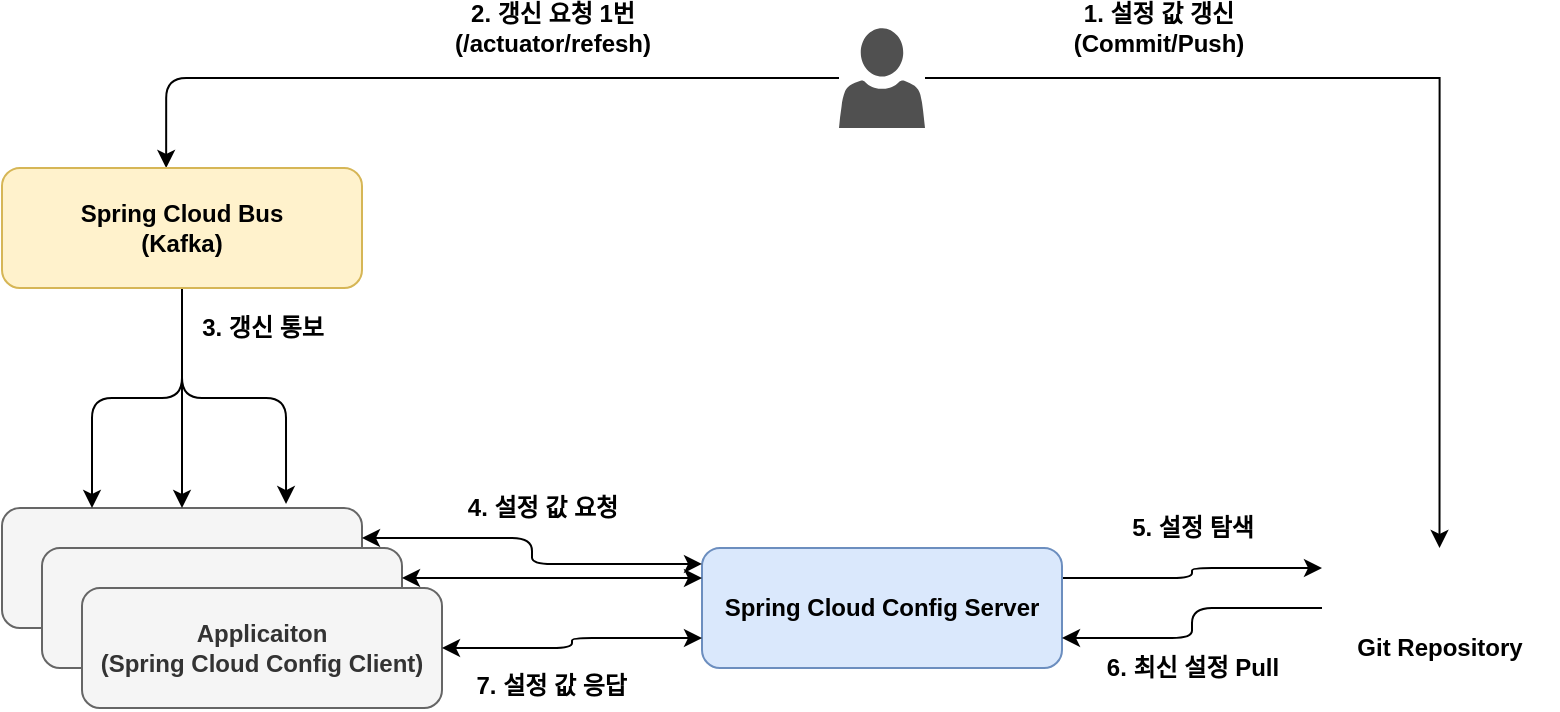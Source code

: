 <mxfile version="14.9.2" type="github">
  <diagram id="z3gh77jGO4xXiB-XP6Hk" name="Page-1">
    <mxGraphModel dx="1287" dy="752" grid="1" gridSize="10" guides="1" tooltips="1" connect="1" arrows="1" fold="1" page="1" pageScale="1" pageWidth="827" pageHeight="1169" math="0" shadow="0">
      <root>
        <mxCell id="0" />
        <mxCell id="1" parent="0" />
        <mxCell id="Uy4Gkt37UgxNFPt20YPH-7" value="" style="group" vertex="1" connectable="0" parent="1">
          <mxGeometry x="-60" y="110" width="777.52" height="340" as="geometry" />
        </mxCell>
        <mxCell id="ENWBabSdbnt1WeymbpNv-3" value="" style="group" parent="Uy4Gkt37UgxNFPt20YPH-7" vertex="1" connectable="0">
          <mxGeometry x="660" y="260" width="117.52" height="60" as="geometry" />
        </mxCell>
        <mxCell id="ENWBabSdbnt1WeymbpNv-1" value="" style="shape=image;imageAspect=0;aspect=fixed;verticalLabelPosition=bottom;verticalAlign=top;image=https://git-scm.com/images/logos/2color-lightbg@2x.png;" parent="ENWBabSdbnt1WeymbpNv-3" vertex="1">
          <mxGeometry width="117.52" height="40" as="geometry" />
        </mxCell>
        <mxCell id="ENWBabSdbnt1WeymbpNv-2" value="&lt;b&gt;Git Repository&lt;/b&gt;" style="text;html=1;strokeColor=none;fillColor=none;align=center;verticalAlign=middle;whiteSpace=wrap;rounded=0;" parent="ENWBabSdbnt1WeymbpNv-3" vertex="1">
          <mxGeometry x="13.76" y="40" width="90" height="20" as="geometry" />
        </mxCell>
        <mxCell id="ENWBabSdbnt1WeymbpNv-18" style="edgeStyle=orthogonalEdgeStyle;rounded=0;orthogonalLoop=1;jettySize=auto;html=1;entryX=0.5;entryY=0;entryDx=0;entryDy=0;" parent="Uy4Gkt37UgxNFPt20YPH-7" source="ENWBabSdbnt1WeymbpNv-5" target="ENWBabSdbnt1WeymbpNv-1" edge="1">
          <mxGeometry as="geometry" />
        </mxCell>
        <mxCell id="ENWBabSdbnt1WeymbpNv-23" value="&lt;b&gt;&lt;font style=&quot;font-size: 12px&quot;&gt;1. 설정 값 갱신&lt;br&gt;(Commit/Push)&lt;/font&gt;&lt;/b&gt;" style="edgeLabel;html=1;align=center;verticalAlign=middle;resizable=0;points=[];" parent="ENWBabSdbnt1WeymbpNv-18" vertex="1" connectable="0">
          <mxGeometry x="-0.527" y="2" relative="1" as="geometry">
            <mxPoint y="-23" as="offset" />
          </mxGeometry>
        </mxCell>
        <mxCell id="ENWBabSdbnt1WeymbpNv-5" value="" style="pointerEvents=1;shadow=0;dashed=0;html=1;strokeColor=none;labelPosition=center;verticalLabelPosition=bottom;verticalAlign=top;align=center;fillColor=#505050;shape=mxgraph.mscae.intune.account_portal" parent="Uy4Gkt37UgxNFPt20YPH-7" vertex="1">
          <mxGeometry x="418.5" width="43" height="50" as="geometry" />
        </mxCell>
        <mxCell id="ENWBabSdbnt1WeymbpNv-20" style="edgeStyle=orthogonalEdgeStyle;rounded=1;orthogonalLoop=1;jettySize=auto;html=1;exitX=1;exitY=0.25;exitDx=0;exitDy=0;entryX=0;entryY=0.25;entryDx=0;entryDy=0;" parent="Uy4Gkt37UgxNFPt20YPH-7" source="ENWBabSdbnt1WeymbpNv-15" target="ENWBabSdbnt1WeymbpNv-1" edge="1">
          <mxGeometry as="geometry" />
        </mxCell>
        <mxCell id="ENWBabSdbnt1WeymbpNv-15" value="&lt;b&gt;Spring Cloud Config Server&lt;/b&gt;" style="rounded=1;whiteSpace=wrap;html=1;fillColor=#dae8fc;strokeColor=#6c8ebf;" parent="Uy4Gkt37UgxNFPt20YPH-7" vertex="1">
          <mxGeometry x="350" y="260" width="180" height="60" as="geometry" />
        </mxCell>
        <mxCell id="ENWBabSdbnt1WeymbpNv-16" value="" style="group;" parent="Uy4Gkt37UgxNFPt20YPH-7" vertex="1" connectable="0">
          <mxGeometry y="240" width="220" height="100" as="geometry" />
        </mxCell>
        <mxCell id="ENWBabSdbnt1WeymbpNv-8" value="" style="rounded=1;whiteSpace=wrap;html=1;fillColor=#f5f5f5;strokeColor=#666666;fontColor=#333333;" parent="ENWBabSdbnt1WeymbpNv-16" vertex="1">
          <mxGeometry width="180" height="60" as="geometry" />
        </mxCell>
        <mxCell id="ENWBabSdbnt1WeymbpNv-9" value="" style="rounded=1;whiteSpace=wrap;html=1;fillColor=#f5f5f5;strokeColor=#666666;fontColor=#333333;" parent="ENWBabSdbnt1WeymbpNv-16" vertex="1">
          <mxGeometry x="20" y="20" width="180" height="60" as="geometry" />
        </mxCell>
        <mxCell id="ENWBabSdbnt1WeymbpNv-10" value="&lt;b&gt;Applicaiton&lt;br&gt;(Spring Cloud Config Client)&lt;/b&gt;" style="rounded=1;whiteSpace=wrap;html=1;fillColor=#f5f5f5;strokeColor=#666666;fontColor=#333333;" parent="ENWBabSdbnt1WeymbpNv-16" vertex="1">
          <mxGeometry x="40" y="40" width="180" height="60" as="geometry" />
        </mxCell>
        <mxCell id="ENWBabSdbnt1WeymbpNv-22" style="edgeStyle=orthogonalEdgeStyle;rounded=1;orthogonalLoop=1;jettySize=auto;html=1;entryX=1;entryY=0.75;entryDx=0;entryDy=0;" parent="Uy4Gkt37UgxNFPt20YPH-7" source="ENWBabSdbnt1WeymbpNv-1" target="ENWBabSdbnt1WeymbpNv-15" edge="1">
          <mxGeometry as="geometry">
            <Array as="points">
              <mxPoint x="595" y="290" />
              <mxPoint x="595" y="305" />
            </Array>
          </mxGeometry>
        </mxCell>
        <mxCell id="ENWBabSdbnt1WeymbpNv-29" style="edgeStyle=orthogonalEdgeStyle;rounded=1;orthogonalLoop=1;jettySize=auto;html=1;exitX=1;exitY=0.25;exitDx=0;exitDy=0;entryX=0;entryY=0.25;entryDx=0;entryDy=0;startArrow=classic;startFill=1;" parent="Uy4Gkt37UgxNFPt20YPH-7" source="ENWBabSdbnt1WeymbpNv-9" target="ENWBabSdbnt1WeymbpNv-15" edge="1">
          <mxGeometry as="geometry" />
        </mxCell>
        <mxCell id="ENWBabSdbnt1WeymbpNv-26" style="edgeStyle=orthogonalEdgeStyle;rounded=1;orthogonalLoop=1;jettySize=auto;html=1;entryX=0.456;entryY=0;entryDx=0;entryDy=0;entryPerimeter=0;" parent="Uy4Gkt37UgxNFPt20YPH-7" source="ENWBabSdbnt1WeymbpNv-5" target="Uy4Gkt37UgxNFPt20YPH-1" edge="1">
          <mxGeometry as="geometry" />
        </mxCell>
        <mxCell id="ENWBabSdbnt1WeymbpNv-27" value="&lt;b&gt;&lt;font style=&quot;font-size: 12px&quot;&gt;2. 갱신 요청 1번&lt;br&gt;(/actuator/refesh)&lt;/font&gt;&lt;/b&gt;" style="edgeLabel;html=1;align=center;verticalAlign=middle;resizable=0;points=[];" parent="ENWBabSdbnt1WeymbpNv-26" vertex="1" connectable="0">
          <mxGeometry x="-0.123" y="2" relative="1" as="geometry">
            <mxPoint x="23" y="-27" as="offset" />
          </mxGeometry>
        </mxCell>
        <mxCell id="ENWBabSdbnt1WeymbpNv-30" style="edgeStyle=orthogonalEdgeStyle;rounded=1;orthogonalLoop=1;jettySize=auto;html=1;exitX=1;exitY=0.25;exitDx=0;exitDy=0;entryX=0;entryY=0.133;entryDx=0;entryDy=0;entryPerimeter=0;startArrow=classic;startFill=1;" parent="Uy4Gkt37UgxNFPt20YPH-7" source="ENWBabSdbnt1WeymbpNv-8" target="ENWBabSdbnt1WeymbpNv-15" edge="1">
          <mxGeometry as="geometry" />
        </mxCell>
        <mxCell id="ENWBabSdbnt1WeymbpNv-32" value="&lt;b&gt;&lt;font style=&quot;font-size: 12px&quot;&gt;4. 설정 값 요청&lt;/font&gt;&lt;/b&gt;" style="edgeLabel;html=1;align=center;verticalAlign=middle;resizable=0;points=[];" parent="ENWBabSdbnt1WeymbpNv-30" vertex="1" connectable="0">
          <mxGeometry x="-0.202" y="4" relative="1" as="geometry">
            <mxPoint x="17" y="-11" as="offset" />
          </mxGeometry>
        </mxCell>
        <mxCell id="ENWBabSdbnt1WeymbpNv-28" style="rounded=1;orthogonalLoop=1;jettySize=auto;html=1;edgeStyle=orthogonalEdgeStyle;entryX=0;entryY=0.75;entryDx=0;entryDy=0;startArrow=classic;startFill=1;" parent="Uy4Gkt37UgxNFPt20YPH-7" source="ENWBabSdbnt1WeymbpNv-10" target="ENWBabSdbnt1WeymbpNv-15" edge="1">
          <mxGeometry as="geometry" />
        </mxCell>
        <mxCell id="ENWBabSdbnt1WeymbpNv-33" value="&lt;b&gt;5. 설정 탐색&lt;/b&gt;" style="text;html=1;align=center;verticalAlign=middle;resizable=0;points=[];autosize=1;strokeColor=none;" parent="Uy4Gkt37UgxNFPt20YPH-7" vertex="1">
          <mxGeometry x="555" y="240" width="80" height="20" as="geometry" />
        </mxCell>
        <mxCell id="ENWBabSdbnt1WeymbpNv-34" value="&lt;b&gt;6. 최신 설정 Pull&lt;/b&gt;" style="text;html=1;align=center;verticalAlign=middle;resizable=0;points=[];autosize=1;strokeColor=none;" parent="Uy4Gkt37UgxNFPt20YPH-7" vertex="1">
          <mxGeometry x="540" y="310" width="110" height="20" as="geometry" />
        </mxCell>
        <mxCell id="Uy4Gkt37UgxNFPt20YPH-2" style="edgeStyle=orthogonalEdgeStyle;rounded=1;orthogonalLoop=1;jettySize=auto;html=1;entryX=0.5;entryY=0;entryDx=0;entryDy=0;" edge="1" parent="Uy4Gkt37UgxNFPt20YPH-7" source="Uy4Gkt37UgxNFPt20YPH-1" target="ENWBabSdbnt1WeymbpNv-8">
          <mxGeometry relative="1" as="geometry" />
        </mxCell>
        <mxCell id="Uy4Gkt37UgxNFPt20YPH-4" style="edgeStyle=orthogonalEdgeStyle;rounded=1;orthogonalLoop=1;jettySize=auto;html=1;entryX=0.25;entryY=0;entryDx=0;entryDy=0;" edge="1" parent="Uy4Gkt37UgxNFPt20YPH-7" source="Uy4Gkt37UgxNFPt20YPH-1" target="ENWBabSdbnt1WeymbpNv-8">
          <mxGeometry relative="1" as="geometry" />
        </mxCell>
        <mxCell id="Uy4Gkt37UgxNFPt20YPH-5" style="edgeStyle=orthogonalEdgeStyle;rounded=1;orthogonalLoop=1;jettySize=auto;html=1;entryX=0.789;entryY=-0.033;entryDx=0;entryDy=0;entryPerimeter=0;" edge="1" parent="Uy4Gkt37UgxNFPt20YPH-7" source="Uy4Gkt37UgxNFPt20YPH-1" target="ENWBabSdbnt1WeymbpNv-8">
          <mxGeometry relative="1" as="geometry" />
        </mxCell>
        <mxCell id="Uy4Gkt37UgxNFPt20YPH-1" value="&lt;b&gt;Spring Cloud Bus&lt;br&gt;(Kafka)&lt;br&gt;&lt;/b&gt;" style="rounded=1;whiteSpace=wrap;html=1;fillColor=#fff2cc;strokeColor=#d6b656;" vertex="1" parent="Uy4Gkt37UgxNFPt20YPH-7">
          <mxGeometry y="70" width="180" height="60" as="geometry" />
        </mxCell>
        <mxCell id="Uy4Gkt37UgxNFPt20YPH-3" value="&lt;b&gt;3. 갱신 통보&lt;/b&gt;" style="text;html=1;align=center;verticalAlign=middle;resizable=0;points=[];autosize=1;strokeColor=none;" vertex="1" parent="Uy4Gkt37UgxNFPt20YPH-7">
          <mxGeometry x="90" y="140" width="80" height="20" as="geometry" />
        </mxCell>
        <mxCell id="Uy4Gkt37UgxNFPt20YPH-6" value="&lt;b&gt;&lt;font style=&quot;font-size: 12px&quot;&gt;7. 설정 값 응답&amp;nbsp;&lt;/font&gt;&lt;/b&gt;" style="edgeLabel;html=1;align=center;verticalAlign=middle;resizable=0;points=[];" vertex="1" connectable="0" parent="Uy4Gkt37UgxNFPt20YPH-7">
          <mxGeometry x="280" y="260" as="geometry">
            <mxPoint x="-4" y="69" as="offset" />
          </mxGeometry>
        </mxCell>
      </root>
    </mxGraphModel>
  </diagram>
</mxfile>
